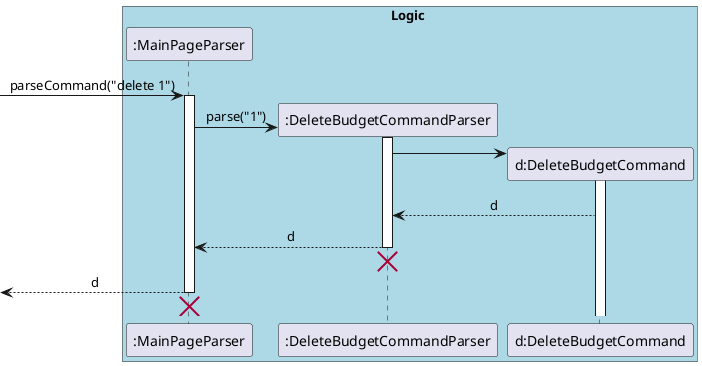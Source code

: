 @startuml
skinparam Sequence {
    MessageAlign center
}
box Logic #LightBlue
participant ":MainPageParser" as MainPageParser
participant ":DeleteBudgetCommandParser" as DeleteBudgetCommandParser
participant "d:DeleteBudgetCommand" as DeleteBudgetCommand
end box

[-> MainPageParser : parseCommand("delete 1")
activate MainPageParser
create DeleteBudgetCommandParser
MainPageParser -> DeleteBudgetCommandParser : parse("1")
activate DeleteBudgetCommandParser
create DeleteBudgetCommand
DeleteBudgetCommandParser -> DeleteBudgetCommand
activate DeleteBudgetCommand
DeleteBudgetCommand --> DeleteBudgetCommandParser : d
DeleteBudgetCommandParser --> MainPageParser : d
deactivate DeleteBudgetCommandParser
DeleteBudgetCommandParser -[hidden]-> MainPageParser
destroy DeleteBudgetCommandParser
[<-- MainPageParser : d
deactivate MainPageParser
[<-[hidden]- MainPageParser
destroy MainPageParser
@enduml
